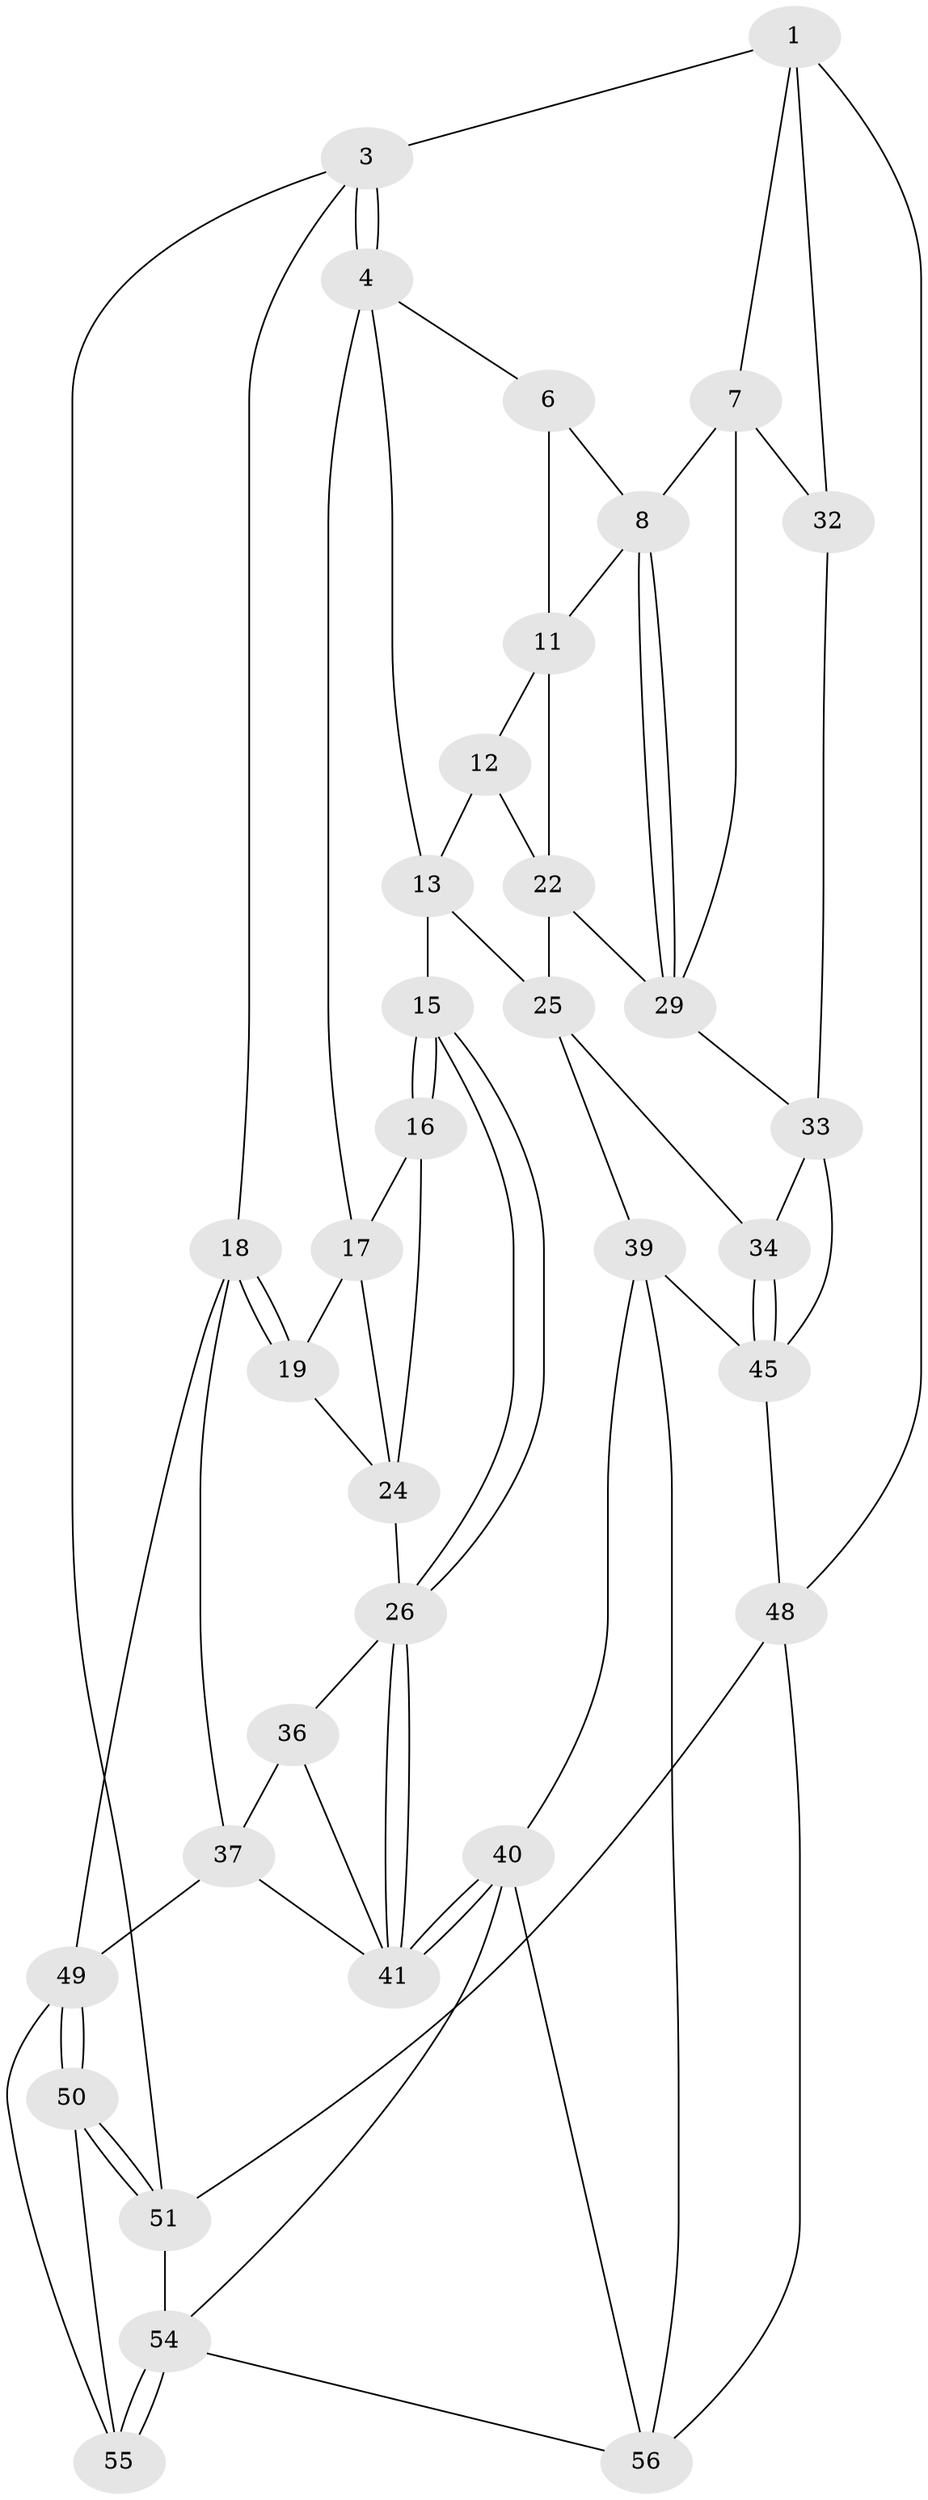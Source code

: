// original degree distribution, {3: 0.03333333333333333, 6: 0.18333333333333332, 5: 0.5666666666666667, 4: 0.21666666666666667}
// Generated by graph-tools (version 1.1) at 2025/11/02/27/25 16:11:57]
// undirected, 35 vertices, 76 edges
graph export_dot {
graph [start="1"]
  node [color=gray90,style=filled];
  1 [pos="+1+0",super="+2"];
  3 [pos="+0+0"];
  4 [pos="+0.1832276434814997+0",super="+5"];
  6 [pos="+0.8948444749808898+0",super="+10"];
  7 [pos="+0.9356039891432988+0.2136925147768719",super="+30"];
  8 [pos="+0.9140929669891928+0.2140881329094815",super="+9"];
  11 [pos="+0.720736169200661+0.12736348743738796",super="+21"];
  12 [pos="+0.7081490164761824+0.1327674550493248"];
  13 [pos="+0.4548076747682741+0.06682996835176036",super="+14"];
  15 [pos="+0.3853331592294919+0.3460436614848852"];
  16 [pos="+0.23515193156953615+0.19298259831499848"];
  17 [pos="+0.17691145308152956+0.0649159434491087",super="+20"];
  18 [pos="+0+0.40938119617697166",super="+38"];
  19 [pos="+0.02392720701762685+0.3136525946972215"];
  22 [pos="+0.7733847159847124+0.3293767386635901",super="+23"];
  24 [pos="+0.1754205190496112+0.2514119636872121",super="+28"];
  25 [pos="+0.5844719115664125+0.34958371466554633",super="+35"];
  26 [pos="+0.3763506054199096+0.35674516627605307",super="+27"];
  29 [pos="+0.8073949359720303+0.3462849487173389",super="+31"];
  32 [pos="+1+0.29496651277600505"];
  33 [pos="+0.86047283408971+0.4891297299340294",super="+43"];
  34 [pos="+0.8505231140937196+0.5115964881204508"];
  36 [pos="+0.15739640413876957+0.4369614487568602"];
  37 [pos="+0+0.4473321914914172",super="+44"];
  39 [pos="+0.5825287304560723+0.6451695473226171",super="+46"];
  40 [pos="+0.46237151083850314+0.6465967401457593",super="+53"];
  41 [pos="+0.3612363406420063+0.5753283785725627",super="+42"];
  45 [pos="+0.9177269331884965+0.8540648381314565",super="+47"];
  48 [pos="+1+1"];
  49 [pos="+0+0.6173220486441453",super="+52"];
  50 [pos="+0+1",super="+57"];
  51 [pos="+0+1",super="+59"];
  54 [pos="+0.3772986846041109+0.8634001009954557",super="+58"];
  55 [pos="+0.19212861004326057+0.7576076250289047"];
  56 [pos="+0.5061544758000712+0.8956952383396013",super="+60"];
  1 -- 7;
  1 -- 32;
  1 -- 48;
  1 -- 3;
  3 -- 4;
  3 -- 4;
  3 -- 18;
  3 -- 51;
  4 -- 17;
  4 -- 13;
  4 -- 6;
  6 -- 8;
  6 -- 11;
  7 -- 8;
  7 -- 32;
  7 -- 29;
  8 -- 29;
  8 -- 29;
  8 -- 11;
  11 -- 12;
  11 -- 22;
  12 -- 13;
  12 -- 22;
  13 -- 25;
  13 -- 15;
  15 -- 16;
  15 -- 16;
  15 -- 26;
  15 -- 26;
  16 -- 17;
  16 -- 24;
  17 -- 24;
  17 -- 19;
  18 -- 19;
  18 -- 19;
  18 -- 49;
  18 -- 37;
  19 -- 24;
  22 -- 29;
  22 -- 25;
  24 -- 26;
  25 -- 34;
  25 -- 39;
  26 -- 41;
  26 -- 41;
  26 -- 36;
  29 -- 33;
  32 -- 33;
  33 -- 34;
  33 -- 45;
  34 -- 45;
  34 -- 45;
  36 -- 37;
  36 -- 41;
  37 -- 41;
  37 -- 49;
  39 -- 40;
  39 -- 56;
  39 -- 45;
  40 -- 41;
  40 -- 41;
  40 -- 56;
  40 -- 54;
  45 -- 48;
  48 -- 51;
  48 -- 56;
  49 -- 50;
  49 -- 50;
  49 -- 55;
  50 -- 51 [weight=2];
  50 -- 51;
  50 -- 55;
  51 -- 54;
  54 -- 55;
  54 -- 55;
  54 -- 56;
}
